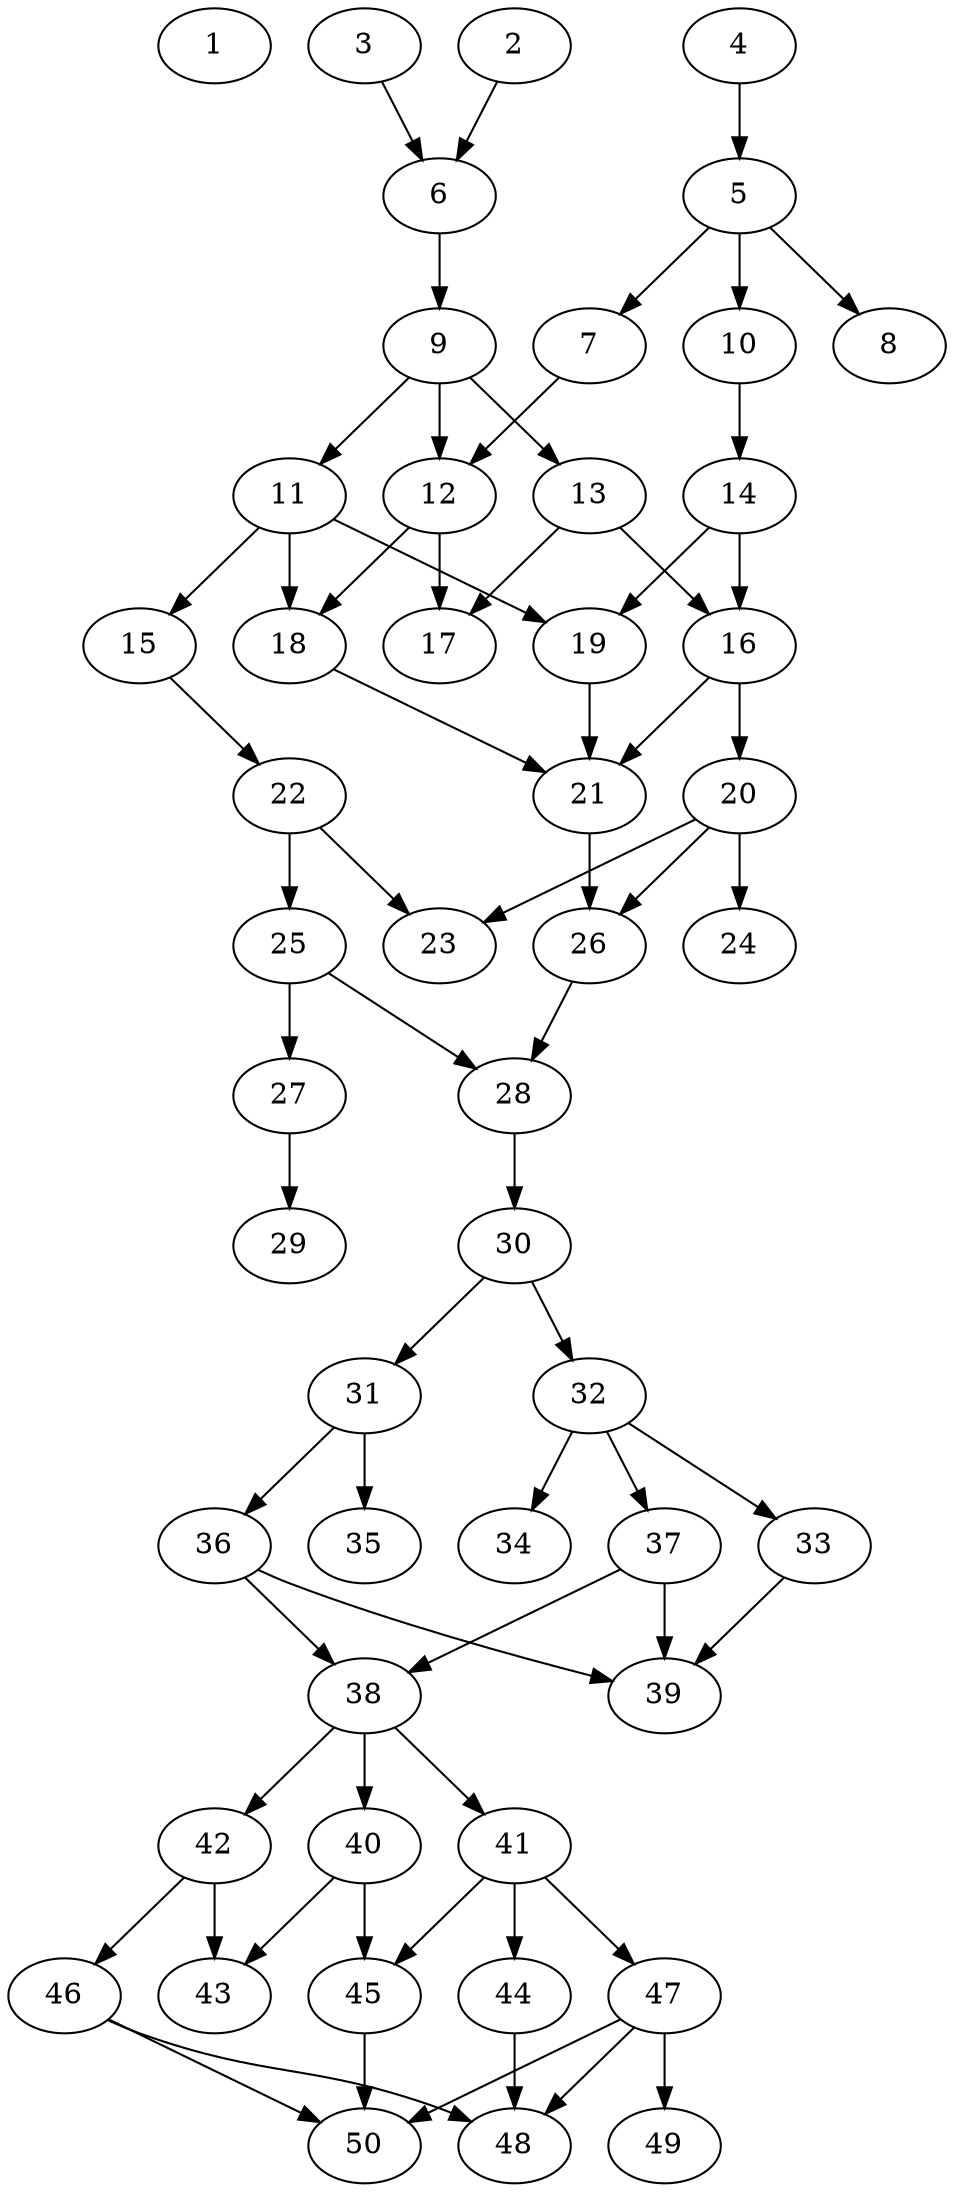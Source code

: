 // DAG automatically generated by daggen at Tue Aug  6 16:32:29 2019
// ./daggen --dot -n 50 --ccr 0.5 --fat 0.4 --regular 0.5 --density 0.5 --mindata 5242880 --maxdata 52428800 
digraph G {
  1 [size="103251968", alpha="0.16", expect_size="51625984"] 
  2 [size="21612544", alpha="0.12", expect_size="10806272"] 
  2 -> 6 [size ="10806272"]
  3 [size="80914432", alpha="0.17", expect_size="40457216"] 
  3 -> 6 [size ="40457216"]
  4 [size="64937984", alpha="0.07", expect_size="32468992"] 
  4 -> 5 [size ="32468992"]
  5 [size="42539008", alpha="0.05", expect_size="21269504"] 
  5 -> 7 [size ="21269504"]
  5 -> 8 [size ="21269504"]
  5 -> 10 [size ="21269504"]
  6 [size="90163200", alpha="0.07", expect_size="45081600"] 
  6 -> 9 [size ="45081600"]
  7 [size="65728512", alpha="0.04", expect_size="32864256"] 
  7 -> 12 [size ="32864256"]
  8 [size="96743424", alpha="0.08", expect_size="48371712"] 
  9 [size="98385920", alpha="0.04", expect_size="49192960"] 
  9 -> 11 [size ="49192960"]
  9 -> 12 [size ="49192960"]
  9 -> 13 [size ="49192960"]
  10 [size="13658112", alpha="0.19", expect_size="6829056"] 
  10 -> 14 [size ="6829056"]
  11 [size="85745664", alpha="0.04", expect_size="42872832"] 
  11 -> 15 [size ="42872832"]
  11 -> 18 [size ="42872832"]
  11 -> 19 [size ="42872832"]
  12 [size="68804608", alpha="0.10", expect_size="34402304"] 
  12 -> 17 [size ="34402304"]
  12 -> 18 [size ="34402304"]
  13 [size="31068160", alpha="0.00", expect_size="15534080"] 
  13 -> 16 [size ="15534080"]
  13 -> 17 [size ="15534080"]
  14 [size="17930240", alpha="0.09", expect_size="8965120"] 
  14 -> 16 [size ="8965120"]
  14 -> 19 [size ="8965120"]
  15 [size="52275200", alpha="0.05", expect_size="26137600"] 
  15 -> 22 [size ="26137600"]
  16 [size="75870208", alpha="0.14", expect_size="37935104"] 
  16 -> 20 [size ="37935104"]
  16 -> 21 [size ="37935104"]
  17 [size="15134720", alpha="0.17", expect_size="7567360"] 
  18 [size="33320960", alpha="0.11", expect_size="16660480"] 
  18 -> 21 [size ="16660480"]
  19 [size="72310784", alpha="0.09", expect_size="36155392"] 
  19 -> 21 [size ="36155392"]
  20 [size="89616384", alpha="0.16", expect_size="44808192"] 
  20 -> 23 [size ="44808192"]
  20 -> 24 [size ="44808192"]
  20 -> 26 [size ="44808192"]
  21 [size="85501952", alpha="0.03", expect_size="42750976"] 
  21 -> 26 [size ="42750976"]
  22 [size="104648704", alpha="0.12", expect_size="52324352"] 
  22 -> 23 [size ="52324352"]
  22 -> 25 [size ="52324352"]
  23 [size="59572224", alpha="0.16", expect_size="29786112"] 
  24 [size="61816832", alpha="0.12", expect_size="30908416"] 
  25 [size="12269568", alpha="0.14", expect_size="6134784"] 
  25 -> 27 [size ="6134784"]
  25 -> 28 [size ="6134784"]
  26 [size="33753088", alpha="0.13", expect_size="16876544"] 
  26 -> 28 [size ="16876544"]
  27 [size="99958784", alpha="0.04", expect_size="49979392"] 
  27 -> 29 [size ="49979392"]
  28 [size="87126016", alpha="0.14", expect_size="43563008"] 
  28 -> 30 [size ="43563008"]
  29 [size="46845952", alpha="0.01", expect_size="23422976"] 
  30 [size="88838144", alpha="0.10", expect_size="44419072"] 
  30 -> 31 [size ="44419072"]
  30 -> 32 [size ="44419072"]
  31 [size="70035456", alpha="0.15", expect_size="35017728"] 
  31 -> 35 [size ="35017728"]
  31 -> 36 [size ="35017728"]
  32 [size="83210240", alpha="0.11", expect_size="41605120"] 
  32 -> 33 [size ="41605120"]
  32 -> 34 [size ="41605120"]
  32 -> 37 [size ="41605120"]
  33 [size="45115392", alpha="0.13", expect_size="22557696"] 
  33 -> 39 [size ="22557696"]
  34 [size="26183680", alpha="0.15", expect_size="13091840"] 
  35 [size="80865280", alpha="0.07", expect_size="40432640"] 
  36 [size="52471808", alpha="0.13", expect_size="26235904"] 
  36 -> 38 [size ="26235904"]
  36 -> 39 [size ="26235904"]
  37 [size="20680704", alpha="0.19", expect_size="10340352"] 
  37 -> 38 [size ="10340352"]
  37 -> 39 [size ="10340352"]
  38 [size="40736768", alpha="0.11", expect_size="20368384"] 
  38 -> 40 [size ="20368384"]
  38 -> 41 [size ="20368384"]
  38 -> 42 [size ="20368384"]
  39 [size="104529920", alpha="0.15", expect_size="52264960"] 
  40 [size="16842752", alpha="0.16", expect_size="8421376"] 
  40 -> 43 [size ="8421376"]
  40 -> 45 [size ="8421376"]
  41 [size="63965184", alpha="0.13", expect_size="31982592"] 
  41 -> 44 [size ="31982592"]
  41 -> 45 [size ="31982592"]
  41 -> 47 [size ="31982592"]
  42 [size="38045696", alpha="0.10", expect_size="19022848"] 
  42 -> 43 [size ="19022848"]
  42 -> 46 [size ="19022848"]
  43 [size="91770880", alpha="0.18", expect_size="45885440"] 
  44 [size="56981504", alpha="0.16", expect_size="28490752"] 
  44 -> 48 [size ="28490752"]
  45 [size="35495936", alpha="0.15", expect_size="17747968"] 
  45 -> 50 [size ="17747968"]
  46 [size="69103616", alpha="0.19", expect_size="34551808"] 
  46 -> 48 [size ="34551808"]
  46 -> 50 [size ="34551808"]
  47 [size="34445312", alpha="0.01", expect_size="17222656"] 
  47 -> 48 [size ="17222656"]
  47 -> 49 [size ="17222656"]
  47 -> 50 [size ="17222656"]
  48 [size="30543872", alpha="0.00", expect_size="15271936"] 
  49 [size="80236544", alpha="0.07", expect_size="40118272"] 
  50 [size="56602624", alpha="0.10", expect_size="28301312"] 
}
